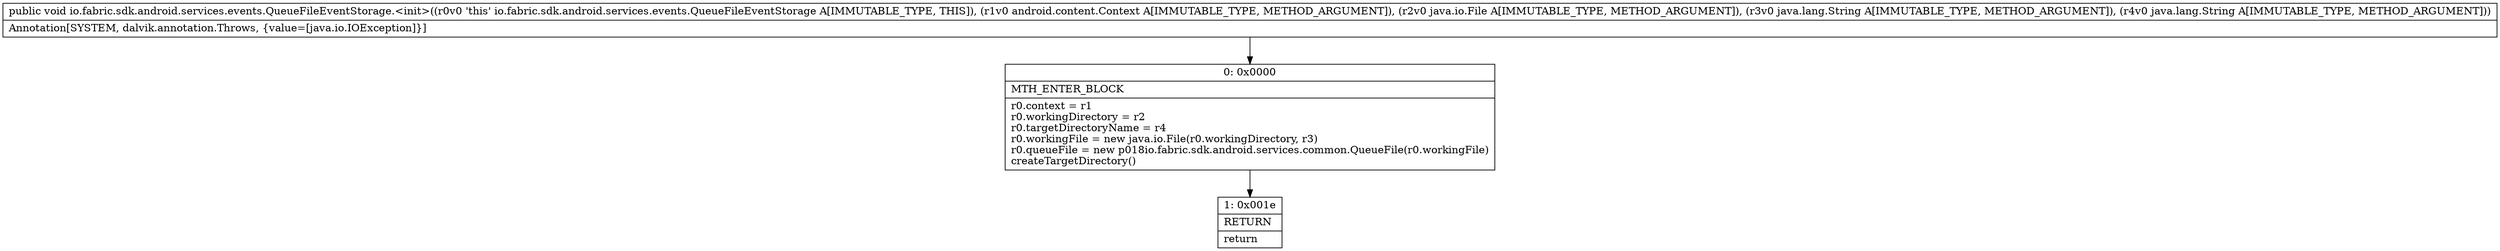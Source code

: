 digraph "CFG forio.fabric.sdk.android.services.events.QueueFileEventStorage.\<init\>(Landroid\/content\/Context;Ljava\/io\/File;Ljava\/lang\/String;Ljava\/lang\/String;)V" {
Node_0 [shape=record,label="{0\:\ 0x0000|MTH_ENTER_BLOCK\l|r0.context = r1\lr0.workingDirectory = r2\lr0.targetDirectoryName = r4\lr0.workingFile = new java.io.File(r0.workingDirectory, r3)\lr0.queueFile = new p018io.fabric.sdk.android.services.common.QueueFile(r0.workingFile)\lcreateTargetDirectory()\l}"];
Node_1 [shape=record,label="{1\:\ 0x001e|RETURN\l|return\l}"];
MethodNode[shape=record,label="{public void io.fabric.sdk.android.services.events.QueueFileEventStorage.\<init\>((r0v0 'this' io.fabric.sdk.android.services.events.QueueFileEventStorage A[IMMUTABLE_TYPE, THIS]), (r1v0 android.content.Context A[IMMUTABLE_TYPE, METHOD_ARGUMENT]), (r2v0 java.io.File A[IMMUTABLE_TYPE, METHOD_ARGUMENT]), (r3v0 java.lang.String A[IMMUTABLE_TYPE, METHOD_ARGUMENT]), (r4v0 java.lang.String A[IMMUTABLE_TYPE, METHOD_ARGUMENT]))  | Annotation[SYSTEM, dalvik.annotation.Throws, \{value=[java.io.IOException]\}]\l}"];
MethodNode -> Node_0;
Node_0 -> Node_1;
}

